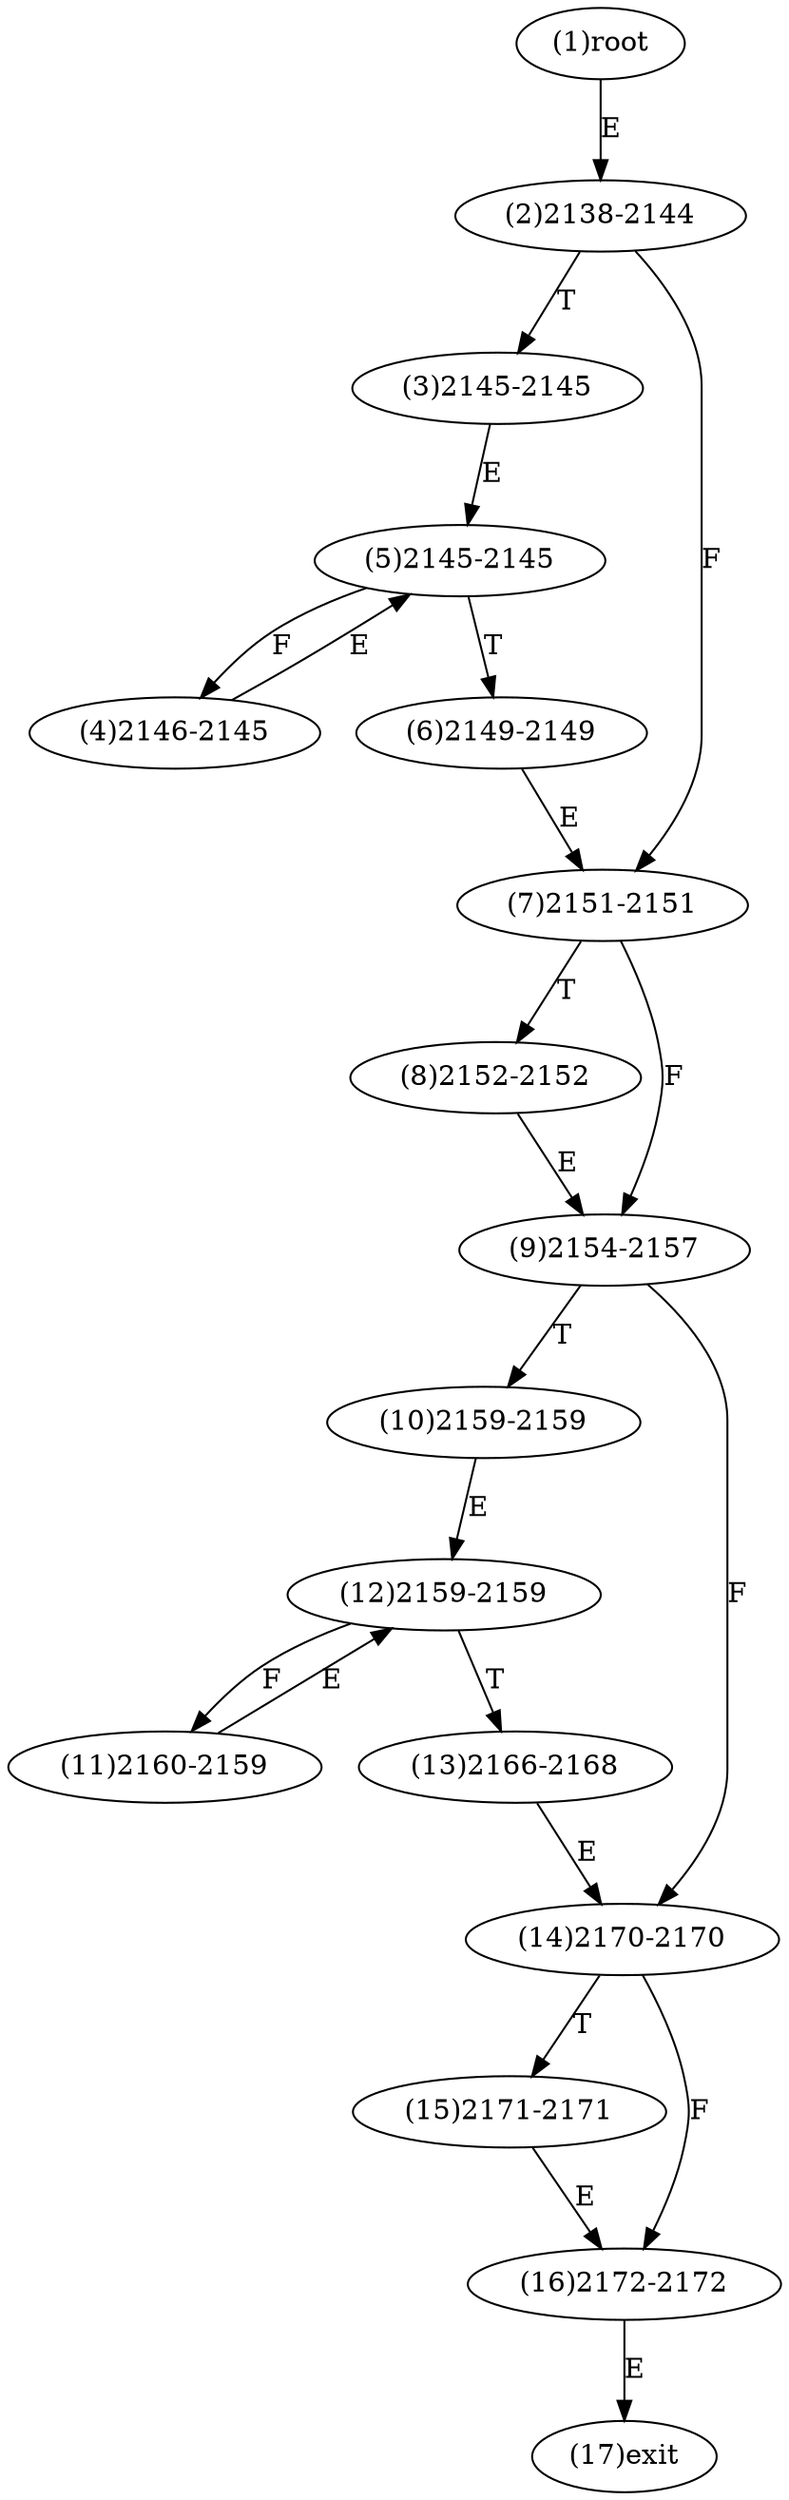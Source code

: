 digraph "" { 
1[ label="(1)root"];
2[ label="(2)2138-2144"];
3[ label="(3)2145-2145"];
4[ label="(4)2146-2145"];
5[ label="(5)2145-2145"];
6[ label="(6)2149-2149"];
7[ label="(7)2151-2151"];
8[ label="(8)2152-2152"];
9[ label="(9)2154-2157"];
10[ label="(10)2159-2159"];
11[ label="(11)2160-2159"];
12[ label="(12)2159-2159"];
13[ label="(13)2166-2168"];
14[ label="(14)2170-2170"];
15[ label="(15)2171-2171"];
17[ label="(17)exit"];
16[ label="(16)2172-2172"];
1->2[ label="E"];
2->7[ label="F"];
2->3[ label="T"];
3->5[ label="E"];
4->5[ label="E"];
5->4[ label="F"];
5->6[ label="T"];
6->7[ label="E"];
7->9[ label="F"];
7->8[ label="T"];
8->9[ label="E"];
9->14[ label="F"];
9->10[ label="T"];
10->12[ label="E"];
11->12[ label="E"];
12->11[ label="F"];
12->13[ label="T"];
13->14[ label="E"];
14->16[ label="F"];
14->15[ label="T"];
15->16[ label="E"];
16->17[ label="E"];
}